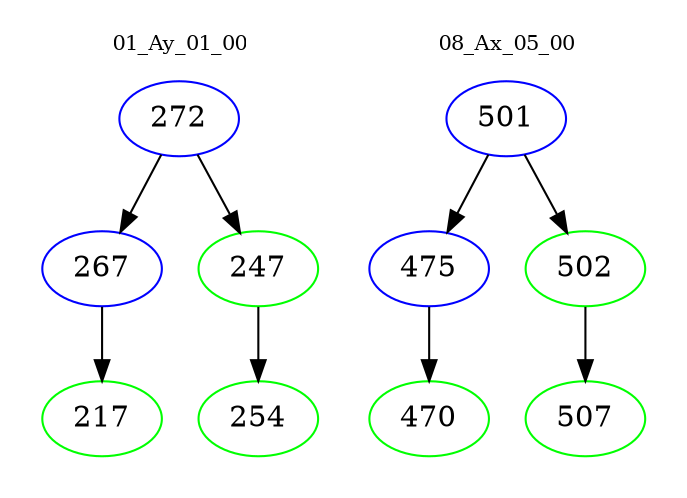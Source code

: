 digraph{
subgraph cluster_0 {
color = white
label = "01_Ay_01_00";
fontsize=10;
T0_272 [label="272", color="blue"]
T0_272 -> T0_267 [color="black"]
T0_267 [label="267", color="blue"]
T0_267 -> T0_217 [color="black"]
T0_217 [label="217", color="green"]
T0_272 -> T0_247 [color="black"]
T0_247 [label="247", color="green"]
T0_247 -> T0_254 [color="black"]
T0_254 [label="254", color="green"]
}
subgraph cluster_1 {
color = white
label = "08_Ax_05_00";
fontsize=10;
T1_501 [label="501", color="blue"]
T1_501 -> T1_475 [color="black"]
T1_475 [label="475", color="blue"]
T1_475 -> T1_470 [color="black"]
T1_470 [label="470", color="green"]
T1_501 -> T1_502 [color="black"]
T1_502 [label="502", color="green"]
T1_502 -> T1_507 [color="black"]
T1_507 [label="507", color="green"]
}
}
